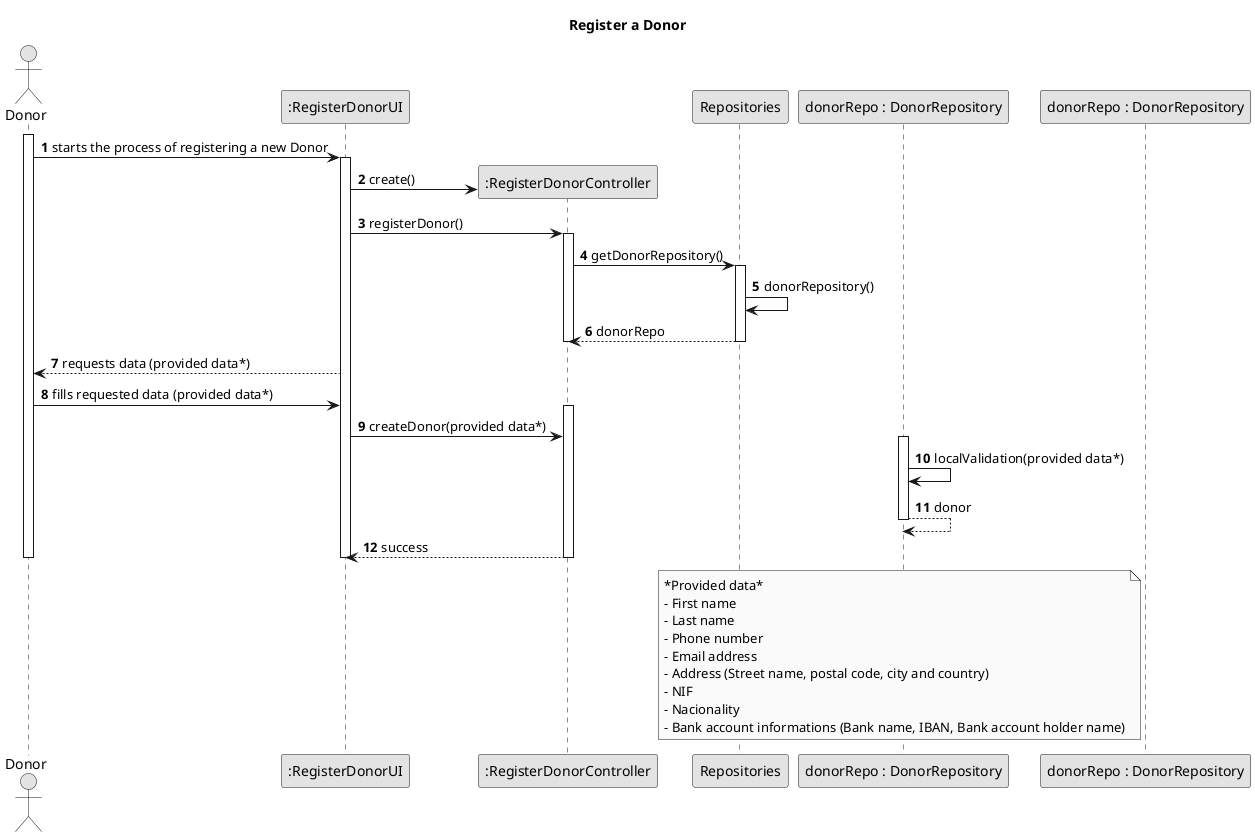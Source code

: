 @startuml
skinparam monochrome true
skinparam packageStyle rectangle
skinparam shadowing false

title Register a Donor

autonumber

actor Donor
participant ":RegisterDonorUI" as ui
participant ":RegisterDonorController" as ctrl
participant Repositories
participant "donorRepo : DonorRepository" as donorRepo

activate Donor

    Donor -> ui : starts the process of registering a new Donor
    activate ui
        ui -> ctrl** : create()
        ui -> ctrl : registerDonor()
        activate ctrl
            ctrl -> Repositories : getDonorRepository()
            activate Repositories
                Repositories -> Repositories : donorRepository()
                Repositories-->ctrl : donorRepo
            deactivate Repositories
        deactivate ctrl
            ui --> Donor : requests data (provided data*)
            Donor -> ui : fills requested data (provided data*)
        activate ctrl
            ui -> ctrl : createDonor(provided data*)
            activate donorRepo
                donorRepo -> donorRepo : localValidation(provided data*)
                donorRepo --> donorRepo : donor
            deactivate donorRepo
            ctrl --> ui : success
        deactivate ctrl
    deactivate ui
deactivate Donor

note left of "donorRepo : DonorRepository"
    *Provided data*
    - First name
    - Last name
    - Phone number
    - Email address
    - Address (Street name, postal code, city and country)
    - NIF
    - Nacionality
    - Bank account informations (Bank name, IBAN, Bank account holder name)
end note

@enduml